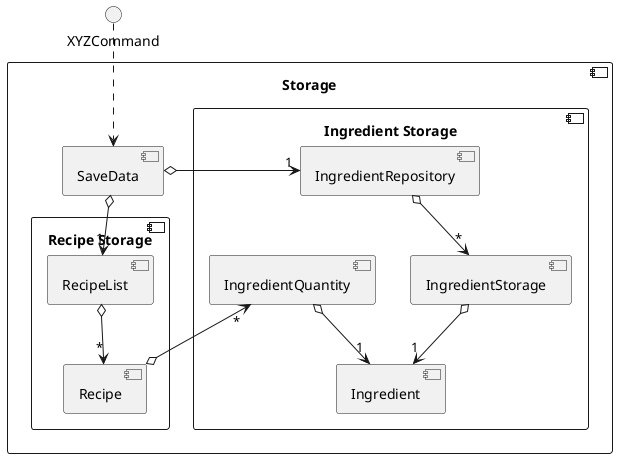 @startuml
'https://plantuml.com/component-diagram


component "Storage" {

    component "Ingredient Storage" {
        [IngredientStorage] o--> "1"[Ingredient]
        [IngredientRepository] o--> "*" [IngredientStorage]
        [IngredientQuantity] o--> "1" [Ingredient]
    }

    component "Recipe Storage" {
        [RecipeList] o--> "*" [Recipe]
        [Recipe] o--> "*" [IngredientQuantity]
    }
    [SaveData] o-l-> "1" [IngredientRepository]
    [SaveData] o-d-> "1" [RecipeList]
}

XYZCommand ..> [SaveData]

@enduml